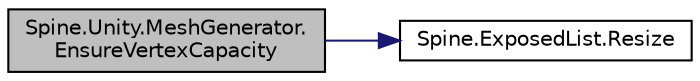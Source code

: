 digraph "Spine.Unity.MeshGenerator.EnsureVertexCapacity"
{
 // LATEX_PDF_SIZE
  edge [fontname="Helvetica",fontsize="10",labelfontname="Helvetica",labelfontsize="10"];
  node [fontname="Helvetica",fontsize="10",shape=record];
  rankdir="LR";
  Node1 [label="Spine.Unity.MeshGenerator.\lEnsureVertexCapacity",height=0.2,width=0.4,color="black", fillcolor="grey75", style="filled", fontcolor="black",tooltip=" "];
  Node1 -> Node2 [color="midnightblue",fontsize="10",style="solid"];
  Node2 [label="Spine.ExposedList.Resize",height=0.2,width=0.4,color="black", fillcolor="white", style="filled",URL="$class_spine_1_1_exposed_list.html#a0c2a380505e78617e824331c75f06fc7",tooltip=" "];
}
